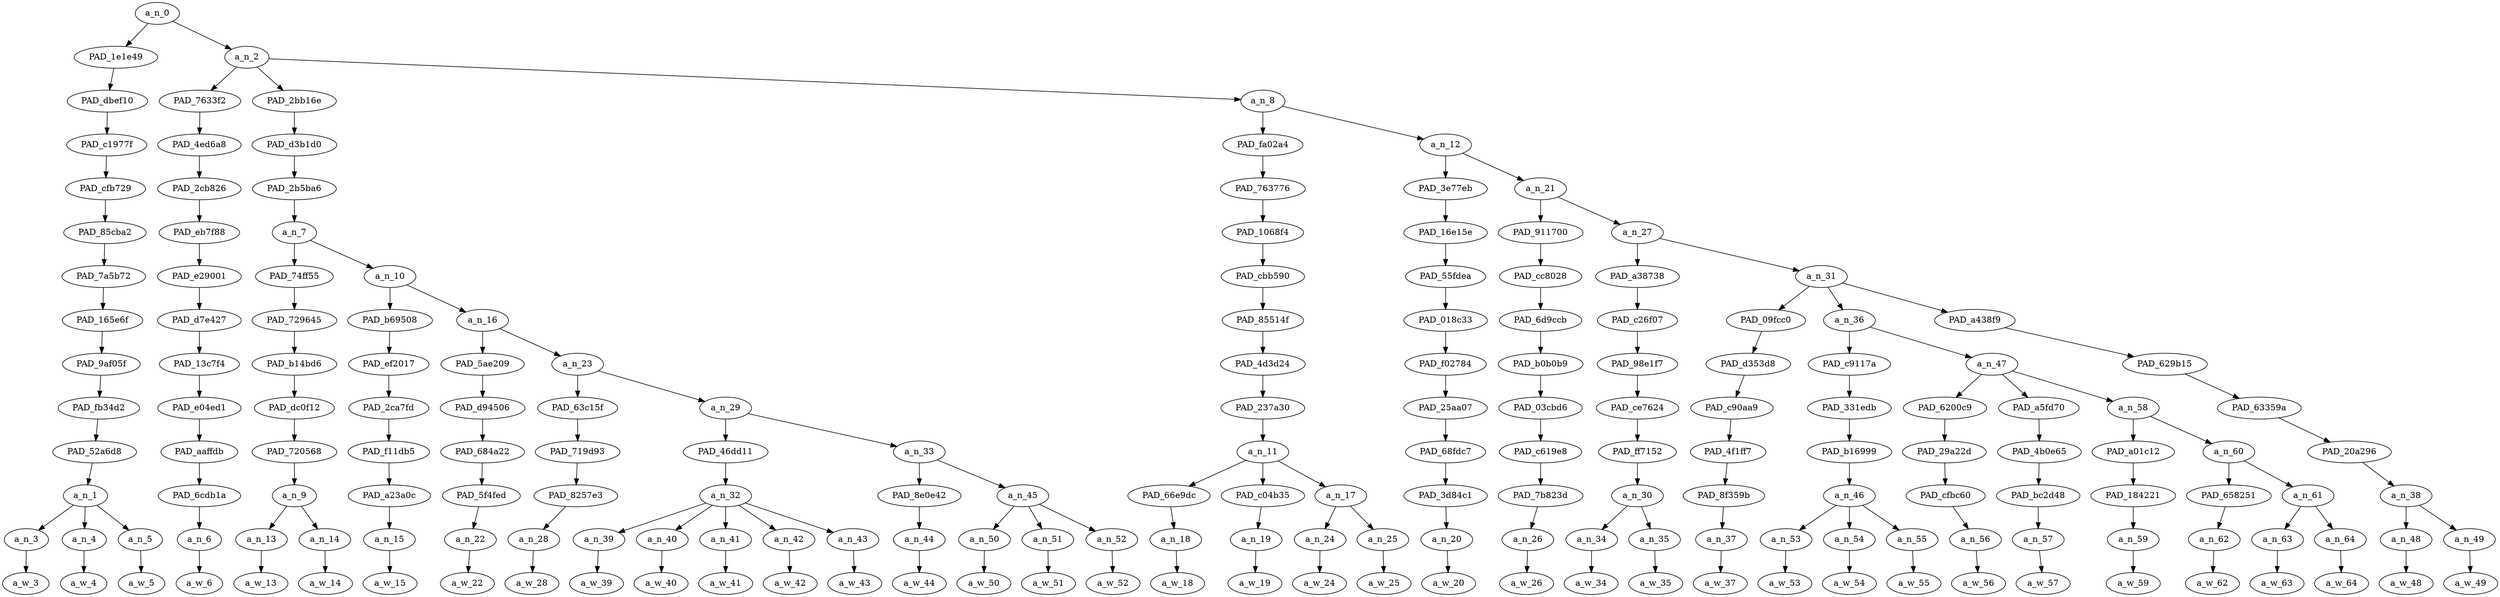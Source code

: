 strict digraph "" {
	a_n_0	[div_dir=-1,
		index=0,
		level=13,
		pos="5.641276041666667,13!",
		text_span="[0, 1, 2, 3, 4, 5, 6, 7, 8, 9, 10, 11, 12, 13, 14, 15, 16, 17, 18, 19, 20, 21, 22, 23, 24, 25, 26, 27, 28, 29, 30, 31, 32, 33, 34, \
35, 36, 37]",
		value=1.00000002];
	PAD_1e1e49	[div_dir=-1,
		index=0,
		level=12,
		pos="1.0,12!",
		text_span="[0, 1, 2]",
		value=0.05407781];
	a_n_0 -> PAD_1e1e49;
	a_n_2	[div_dir=-1,
		index=1,
		level=12,
		pos="10.282552083333334,12!",
		text_span="[3, 4, 5, 6, 7, 8, 9, 10, 11, 12, 13, 14, 15, 16, 17, 18, 19, 20, 21, 22, 23, 24, 25, 26, 27, 28, 29, 30, 31, 32, 33, 34, 35, 36, \
37]",
		value=0.94577709];
	a_n_0 -> a_n_2;
	PAD_dbef10	[div_dir=-1,
		index=0,
		level=11,
		pos="1.0,11!",
		text_span="[0, 1, 2]",
		value=0.05407781];
	PAD_1e1e49 -> PAD_dbef10;
	PAD_c1977f	[div_dir=-1,
		index=0,
		level=10,
		pos="1.0,10!",
		text_span="[0, 1, 2]",
		value=0.05407781];
	PAD_dbef10 -> PAD_c1977f;
	PAD_cfb729	[div_dir=-1,
		index=0,
		level=9,
		pos="1.0,9!",
		text_span="[0, 1, 2]",
		value=0.05407781];
	PAD_c1977f -> PAD_cfb729;
	PAD_85cba2	[div_dir=-1,
		index=0,
		level=8,
		pos="1.0,8!",
		text_span="[0, 1, 2]",
		value=0.05407781];
	PAD_cfb729 -> PAD_85cba2;
	PAD_7a5b72	[div_dir=-1,
		index=0,
		level=7,
		pos="1.0,7!",
		text_span="[0, 1, 2]",
		value=0.05407781];
	PAD_85cba2 -> PAD_7a5b72;
	PAD_165e6f	[div_dir=-1,
		index=0,
		level=6,
		pos="1.0,6!",
		text_span="[0, 1, 2]",
		value=0.05407781];
	PAD_7a5b72 -> PAD_165e6f;
	PAD_9af05f	[div_dir=-1,
		index=0,
		level=5,
		pos="1.0,5!",
		text_span="[0, 1, 2]",
		value=0.05407781];
	PAD_165e6f -> PAD_9af05f;
	PAD_fb34d2	[div_dir=-1,
		index=0,
		level=4,
		pos="1.0,4!",
		text_span="[0, 1, 2]",
		value=0.05407781];
	PAD_9af05f -> PAD_fb34d2;
	PAD_52a6d8	[div_dir=-1,
		index=0,
		level=3,
		pos="1.0,3!",
		text_span="[0, 1, 2]",
		value=0.05407781];
	PAD_fb34d2 -> PAD_52a6d8;
	a_n_1	[div_dir=-1,
		index=0,
		level=2,
		pos="1.0,2!",
		text_span="[0, 1, 2]",
		value=0.05407781];
	PAD_52a6d8 -> a_n_1;
	a_n_3	[div_dir=-1,
		index=0,
		level=1,
		pos="0.0,1!",
		text_span="[0]",
		value=0.01576036];
	a_n_1 -> a_n_3;
	a_n_4	[div_dir=-1,
		index=1,
		level=1,
		pos="1.0,1!",
		text_span="[1]",
		value=0.02080982];
	a_n_1 -> a_n_4;
	a_n_5	[div_dir=-1,
		index=2,
		level=1,
		pos="2.0,1!",
		text_span="[2]",
		value=0.01745982];
	a_n_1 -> a_n_5;
	a_w_3	[div_dir=0,
		index=0,
		level=0,
		pos="0,0!",
		text_span="[0]",
		value=the];
	a_n_3 -> a_w_3;
	a_w_4	[div_dir=0,
		index=1,
		level=0,
		pos="1,0!",
		text_span="[1]",
		value=labour];
	a_n_4 -> a_w_4;
	a_w_5	[div_dir=0,
		index=2,
		level=0,
		pos="2,0!",
		text_span="[2]",
		value=party];
	a_n_5 -> a_w_5;
	PAD_7633f2	[div_dir=-1,
		index=1,
		level=11,
		pos="3.0,11!",
		text_span="[3]",
		value=0.01910972];
	a_n_2 -> PAD_7633f2;
	PAD_2bb16e	[div_dir=-1,
		index=2,
		level=11,
		pos="5.9375,11!",
		text_span="[4, 5, 6, 7, 8, 9, 10, 11, 12, 13, 14, 15, 16, 17]",
		value=0.28965473];
	a_n_2 -> PAD_2bb16e;
	a_n_8	[div_dir=-1,
		index=3,
		level=11,
		pos="21.91015625,11!",
		text_span="[18, 19, 20, 21, 22, 23, 24, 25, 26, 27, 28, 29, 30, 31, 32, 33, 34, 35, 36, 37]",
		value=0.63687541];
	a_n_2 -> a_n_8;
	PAD_4ed6a8	[div_dir=-1,
		index=1,
		level=10,
		pos="3.0,10!",
		text_span="[3]",
		value=0.01910972];
	PAD_7633f2 -> PAD_4ed6a8;
	PAD_2cb826	[div_dir=-1,
		index=1,
		level=9,
		pos="3.0,9!",
		text_span="[3]",
		value=0.01910972];
	PAD_4ed6a8 -> PAD_2cb826;
	PAD_eb7f88	[div_dir=-1,
		index=1,
		level=8,
		pos="3.0,8!",
		text_span="[3]",
		value=0.01910972];
	PAD_2cb826 -> PAD_eb7f88;
	PAD_e29001	[div_dir=-1,
		index=1,
		level=7,
		pos="3.0,7!",
		text_span="[3]",
		value=0.01910972];
	PAD_eb7f88 -> PAD_e29001;
	PAD_d7e427	[div_dir=-1,
		index=1,
		level=6,
		pos="3.0,6!",
		text_span="[3]",
		value=0.01910972];
	PAD_e29001 -> PAD_d7e427;
	PAD_13c7f4	[div_dir=-1,
		index=1,
		level=5,
		pos="3.0,5!",
		text_span="[3]",
		value=0.01910972];
	PAD_d7e427 -> PAD_13c7f4;
	PAD_e04ed1	[div_dir=-1,
		index=1,
		level=4,
		pos="3.0,4!",
		text_span="[3]",
		value=0.01910972];
	PAD_13c7f4 -> PAD_e04ed1;
	PAD_aaffdb	[div_dir=-1,
		index=1,
		level=3,
		pos="3.0,3!",
		text_span="[3]",
		value=0.01910972];
	PAD_e04ed1 -> PAD_aaffdb;
	PAD_6cdb1a	[div_dir=-1,
		index=1,
		level=2,
		pos="3.0,2!",
		text_span="[3]",
		value=0.01910972];
	PAD_aaffdb -> PAD_6cdb1a;
	a_n_6	[div_dir=-1,
		index=3,
		level=1,
		pos="3.0,1!",
		text_span="[3]",
		value=0.01910972];
	PAD_6cdb1a -> a_n_6;
	a_w_6	[div_dir=0,
		index=3,
		level=0,
		pos="3,0!",
		text_span="[3]",
		value=has];
	a_n_6 -> a_w_6;
	PAD_d3b1d0	[div_dir=-1,
		index=2,
		level=10,
		pos="5.9375,10!",
		text_span="[4, 5, 6, 7, 8, 9, 10, 11, 12, 13, 14, 15, 16, 17]",
		value=0.28965473];
	PAD_2bb16e -> PAD_d3b1d0;
	PAD_2b5ba6	[div_dir=-1,
		index=2,
		level=9,
		pos="5.9375,9!",
		text_span="[4, 5, 6, 7, 8, 9, 10, 11, 12, 13, 14, 15, 16, 17]",
		value=0.28965473];
	PAD_d3b1d0 -> PAD_2b5ba6;
	a_n_7	[div_dir=-1,
		index=2,
		level=8,
		pos="5.9375,8!",
		text_span="[4, 5, 6, 7, 8, 9, 10, 11, 12, 13, 14, 15, 16, 17]",
		value=0.28965473];
	PAD_2b5ba6 -> a_n_7;
	PAD_74ff55	[div_dir=-1,
		index=2,
		level=7,
		pos="4.5,7!",
		text_span="[4, 5]",
		value=0.04766964];
	a_n_7 -> PAD_74ff55;
	a_n_10	[div_dir=-1,
		index=3,
		level=7,
		pos="7.375,7!",
		text_span="[6, 7, 8, 9, 10, 11, 12, 13, 14, 15, 16, 17]",
		value=0.24195211];
	a_n_7 -> a_n_10;
	PAD_729645	[div_dir=-1,
		index=2,
		level=6,
		pos="4.5,6!",
		text_span="[4, 5]",
		value=0.04766964];
	PAD_74ff55 -> PAD_729645;
	PAD_b14bd6	[div_dir=-1,
		index=2,
		level=5,
		pos="4.5,5!",
		text_span="[4, 5]",
		value=0.04766964];
	PAD_729645 -> PAD_b14bd6;
	PAD_dc0f12	[div_dir=-1,
		index=2,
		level=4,
		pos="4.5,4!",
		text_span="[4, 5]",
		value=0.04766964];
	PAD_b14bd6 -> PAD_dc0f12;
	PAD_720568	[div_dir=-1,
		index=2,
		level=3,
		pos="4.5,3!",
		text_span="[4, 5]",
		value=0.04766964];
	PAD_dc0f12 -> PAD_720568;
	a_n_9	[div_dir=-1,
		index=2,
		level=2,
		pos="4.5,2!",
		text_span="[4, 5]",
		value=0.04766964];
	PAD_720568 -> a_n_9;
	a_n_13	[div_dir=-1,
		index=4,
		level=1,
		pos="4.0,1!",
		text_span="[4]",
		value=0.02719716];
	a_n_9 -> a_n_13;
	a_n_14	[div_dir=-1,
		index=5,
		level=1,
		pos="5.0,1!",
		text_span="[5]",
		value=0.02042407];
	a_n_9 -> a_n_14;
	a_w_13	[div_dir=0,
		index=4,
		level=0,
		pos="4,0!",
		text_span="[4]",
		value="<number>"];
	a_n_13 -> a_w_13;
	a_w_14	[div_dir=0,
		index=5,
		level=0,
		pos="5,0!",
		text_span="[5]",
		value=mps];
	a_n_14 -> a_w_14;
	PAD_b69508	[div_dir=-1,
		index=3,
		level=6,
		pos="6.0,6!",
		text_span="[6]",
		value=0.01156244];
	a_n_10 -> PAD_b69508;
	a_n_16	[div_dir=-1,
		index=4,
		level=6,
		pos="8.75,6!",
		text_span="[7, 8, 9, 10, 11, 12, 13, 14, 15, 16, 17]",
		value=0.23036826];
	a_n_10 -> a_n_16;
	PAD_ef2017	[div_dir=-1,
		index=3,
		level=5,
		pos="6.0,5!",
		text_span="[6]",
		value=0.01156244];
	PAD_b69508 -> PAD_ef2017;
	PAD_2ca7fd	[div_dir=-1,
		index=3,
		level=4,
		pos="6.0,4!",
		text_span="[6]",
		value=0.01156244];
	PAD_ef2017 -> PAD_2ca7fd;
	PAD_f11db5	[div_dir=-1,
		index=3,
		level=3,
		pos="6.0,3!",
		text_span="[6]",
		value=0.01156244];
	PAD_2ca7fd -> PAD_f11db5;
	PAD_a23a0c	[div_dir=-1,
		index=3,
		level=2,
		pos="6.0,2!",
		text_span="[6]",
		value=0.01156244];
	PAD_f11db5 -> PAD_a23a0c;
	a_n_15	[div_dir=-1,
		index=6,
		level=1,
		pos="6.0,1!",
		text_span="[6]",
		value=0.01156244];
	PAD_a23a0c -> a_n_15;
	a_w_15	[div_dir=0,
		index=6,
		level=0,
		pos="6,0!",
		text_span="[6]",
		value=in];
	a_n_15 -> a_w_15;
	PAD_5ae209	[div_dir=-1,
		index=4,
		level=5,
		pos="7.0,5!",
		text_span="[7]",
		value=0.02060558];
	a_n_16 -> PAD_5ae209;
	a_n_23	[div_dir=1,
		index=5,
		level=5,
		pos="10.5,5!",
		text_span="[8, 9, 10, 11, 12, 13, 14, 15, 16, 17]",
		value=0.20975991];
	a_n_16 -> a_n_23;
	PAD_d94506	[div_dir=-1,
		index=4,
		level=4,
		pos="7.0,4!",
		text_span="[7]",
		value=0.02060558];
	PAD_5ae209 -> PAD_d94506;
	PAD_684a22	[div_dir=-1,
		index=4,
		level=3,
		pos="7.0,3!",
		text_span="[7]",
		value=0.02060558];
	PAD_d94506 -> PAD_684a22;
	PAD_5f4fed	[div_dir=-1,
		index=4,
		level=2,
		pos="7.0,2!",
		text_span="[7]",
		value=0.02060558];
	PAD_684a22 -> PAD_5f4fed;
	a_n_22	[div_dir=-1,
		index=7,
		level=1,
		pos="7.0,1!",
		text_span="[7]",
		value=0.02060558];
	PAD_5f4fed -> a_n_22;
	a_w_22	[div_dir=0,
		index=7,
		level=0,
		pos="7,0!",
		text_span="[7]",
		value=prison];
	a_n_22 -> a_w_22;
	PAD_63c15f	[div_dir=-1,
		index=5,
		level=4,
		pos="8.0,4!",
		text_span="[8]",
		value=0.01018321];
	a_n_23 -> PAD_63c15f;
	a_n_29	[div_dir=1,
		index=6,
		level=4,
		pos="13.0,4!",
		text_span="[9, 10, 11, 12, 13, 14, 15, 16, 17]",
		value=0.19957454];
	a_n_23 -> a_n_29;
	PAD_719d93	[div_dir=-1,
		index=5,
		level=3,
		pos="8.0,3!",
		text_span="[8]",
		value=0.01018321];
	PAD_63c15f -> PAD_719d93;
	PAD_8257e3	[div_dir=-1,
		index=5,
		level=2,
		pos="8.0,2!",
		text_span="[8]",
		value=0.01018321];
	PAD_719d93 -> PAD_8257e3;
	a_n_28	[div_dir=-1,
		index=8,
		level=1,
		pos="8.0,1!",
		text_span="[8]",
		value=0.01018321];
	PAD_8257e3 -> a_n_28;
	a_w_28	[div_dir=0,
		index=8,
		level=0,
		pos="8,0!",
		text_span="[8]",
		value=for];
	a_n_28 -> a_w_28;
	PAD_46dd11	[div_dir=1,
		index=6,
		level=3,
		pos="11.0,3!",
		text_span="[9, 10, 11, 12, 13]",
		value=0.11624426];
	a_n_29 -> PAD_46dd11;
	a_n_33	[div_dir=-1,
		index=7,
		level=3,
		pos="15.0,3!",
		text_span="[14, 15, 16, 17]",
		value=0.08331039];
	a_n_29 -> a_n_33;
	a_n_32	[div_dir=1,
		index=6,
		level=2,
		pos="11.0,2!",
		text_span="[9, 10, 11, 12, 13]",
		value=0.11624426];
	PAD_46dd11 -> a_n_32;
	a_n_39	[div_dir=1,
		index=9,
		level=1,
		pos="9.0,1!",
		text_span="[9]",
		value=0.05127683];
	a_n_32 -> a_n_39;
	a_n_40	[div_dir=1,
		index=10,
		level=1,
		pos="10.0,1!",
		text_span="[10]",
		value=0.01617963];
	a_n_32 -> a_n_40;
	a_n_41	[div_dir=-1,
		index=11,
		level=1,
		pos="11.0,1!",
		text_span="[11]",
		value=0.01881063];
	a_n_32 -> a_n_41;
	a_n_42	[div_dir=1,
		index=12,
		level=1,
		pos="12.0,1!",
		text_span="[12]",
		value=0.01106882];
	a_n_32 -> a_n_42;
	a_n_43	[div_dir=-1,
		index=13,
		level=1,
		pos="13.0,1!",
		text_span="[13]",
		value=0.01887373];
	a_n_32 -> a_n_43;
	a_w_39	[div_dir=0,
		index=9,
		level=0,
		pos="9,0!",
		text_span="[9]",
		value=paedophilia];
	a_n_39 -> a_w_39;
	a_w_40	[div_dir=0,
		index=10,
		level=0,
		pos="10,0!",
		text_span="[10]",
		value="<number>1"];
	a_n_40 -> a_w_40;
	a_w_41	[div_dir=0,
		index=11,
		level=0,
		pos="11,0!",
		text_span="[11]",
		value=mps1];
	a_n_41 -> a_w_41;
	a_w_42	[div_dir=0,
		index=12,
		level=0,
		pos="12,0!",
		text_span="[12]",
		value=and];
	a_n_42 -> a_w_42;
	a_w_43	[div_dir=0,
		index=13,
		level=0,
		pos="13,0!",
		text_span="[13]",
		value=councillors];
	a_n_43 -> a_w_43;
	PAD_8e0e42	[div_dir=-1,
		index=7,
		level=2,
		pos="14.0,2!",
		text_span="[14]",
		value=0.01487684];
	a_n_33 -> PAD_8e0e42;
	a_n_45	[div_dir=1,
		index=8,
		level=2,
		pos="16.0,2!",
		text_span="[15, 16, 17]",
		value=0.06842095];
	a_n_33 -> a_n_45;
	a_n_44	[div_dir=-1,
		index=14,
		level=1,
		pos="14.0,1!",
		text_span="[14]",
		value=0.01487684];
	PAD_8e0e42 -> a_n_44;
	a_w_44	[div_dir=0,
		index=14,
		level=0,
		pos="14,0!",
		text_span="[14]",
		value=on];
	a_n_44 -> a_w_44;
	a_n_50	[div_dir=-1,
		index=15,
		level=1,
		pos="15.0,1!",
		text_span="[15]",
		value=0.01343552];
	a_n_45 -> a_n_50;
	a_n_51	[div_dir=1,
		index=16,
		level=1,
		pos="16.0,1!",
		text_span="[16]",
		value=0.02759896];
	a_n_45 -> a_n_51;
	a_n_52	[div_dir=1,
		index=17,
		level=1,
		pos="17.0,1!",
		text_span="[17]",
		value=0.02737641];
	a_n_45 -> a_n_52;
	a_w_50	[div_dir=0,
		index=15,
		level=0,
		pos="15,0!",
		text_span="[15]",
		value=the1];
	a_n_50 -> a_w_50;
	a_w_51	[div_dir=0,
		index=16,
		level=0,
		pos="16,0!",
		text_span="[16]",
		value=sex];
	a_n_51 -> a_w_51;
	a_w_52	[div_dir=0,
		index=17,
		level=0,
		pos="17,0!",
		text_span="[17]",
		value=registry];
	a_n_52 -> a_w_52;
	PAD_fa02a4	[div_dir=1,
		index=3,
		level=10,
		pos="19.833333333333332,10!",
		text_span="[18, 19, 20, 21]",
		value=0.11381509];
	a_n_8 -> PAD_fa02a4;
	a_n_12	[div_dir=-1,
		index=4,
		level=10,
		pos="23.986979166666668,10!",
		text_span="[22, 23, 24, 25, 26, 27, 28, 29, 30, 31, 32, 33, 34, 35, 36, 37]",
		value=0.52292143];
	a_n_8 -> a_n_12;
	PAD_763776	[div_dir=1,
		index=3,
		level=9,
		pos="19.833333333333332,9!",
		text_span="[18, 19, 20, 21]",
		value=0.11381509];
	PAD_fa02a4 -> PAD_763776;
	PAD_1068f4	[div_dir=1,
		index=3,
		level=8,
		pos="19.833333333333332,8!",
		text_span="[18, 19, 20, 21]",
		value=0.11381509];
	PAD_763776 -> PAD_1068f4;
	PAD_cbb590	[div_dir=1,
		index=4,
		level=7,
		pos="19.833333333333332,7!",
		text_span="[18, 19, 20, 21]",
		value=0.11381509];
	PAD_1068f4 -> PAD_cbb590;
	PAD_85514f	[div_dir=1,
		index=5,
		level=6,
		pos="19.833333333333332,6!",
		text_span="[18, 19, 20, 21]",
		value=0.11381509];
	PAD_cbb590 -> PAD_85514f;
	PAD_4d3d24	[div_dir=1,
		index=6,
		level=5,
		pos="19.833333333333332,5!",
		text_span="[18, 19, 20, 21]",
		value=0.11381509];
	PAD_85514f -> PAD_4d3d24;
	PAD_237a30	[div_dir=1,
		index=7,
		level=4,
		pos="19.833333333333332,4!",
		text_span="[18, 19, 20, 21]",
		value=0.11381509];
	PAD_4d3d24 -> PAD_237a30;
	a_n_11	[div_dir=1,
		index=8,
		level=3,
		pos="19.833333333333332,3!",
		text_span="[18, 19, 20, 21]",
		value=0.11381509];
	PAD_237a30 -> a_n_11;
	PAD_66e9dc	[div_dir=1,
		index=10,
		level=2,
		pos="20.0,2!",
		text_span="[20]",
		value=0.03412353];
	a_n_11 -> PAD_66e9dc;
	PAD_c04b35	[div_dir=-1,
		index=11,
		level=2,
		pos="21.0,2!",
		text_span="[21]",
		value=0.03345414];
	a_n_11 -> PAD_c04b35;
	a_n_17	[div_dir=-1,
		index=9,
		level=2,
		pos="18.5,2!",
		text_span="[18, 19]",
		value=0.04616882];
	a_n_11 -> a_n_17;
	a_n_18	[div_dir=1,
		index=20,
		level=1,
		pos="20.0,1!",
		text_span="[20]",
		value=0.03412353];
	PAD_66e9dc -> a_n_18;
	a_w_18	[div_dir=0,
		index=20,
		level=0,
		pos="20,0!",
		text_span="[20]",
		value=white];
	a_n_18 -> a_w_18;
	a_n_19	[div_dir=-1,
		index=21,
		level=1,
		pos="21.0,1!",
		text_span="[21]",
		value=0.03345414];
	PAD_c04b35 -> a_n_19;
	a_w_19	[div_dir=0,
		index=21,
		level=0,
		pos="21,0!",
		text_span="[21]",
		value=kids];
	a_n_19 -> a_w_19;
	a_n_24	[div_dir=-1,
		index=18,
		level=1,
		pos="18.0,1!",
		text_span="[18]",
		value=0.02289960];
	a_n_17 -> a_n_24;
	a_n_25	[div_dir=1,
		index=19,
		level=1,
		pos="19.0,1!",
		text_span="[19]",
		value=0.02324970];
	a_n_17 -> a_n_25;
	a_w_24	[div_dir=0,
		index=18,
		level=0,
		pos="18,0!",
		text_span="[18]",
		value="<number>2"];
	a_n_24 -> a_w_24;
	a_w_25	[div_dir=0,
		index=19,
		level=0,
		pos="19,0!",
		text_span="[19]",
		value=million];
	a_n_25 -> a_w_25;
	PAD_3e77eb	[div_dir=1,
		index=4,
		level=9,
		pos="22.0,9!",
		text_span="[22]",
		value=0.03847655];
	a_n_12 -> PAD_3e77eb;
	a_n_21	[div_dir=-1,
		index=5,
		level=9,
		pos="25.973958333333336,9!",
		text_span="[23, 24, 25, 26, 27, 28, 29, 30, 31, 32, 33, 34, 35, 36, 37]",
		value=0.48426277];
	a_n_12 -> a_n_21;
	PAD_16e15e	[div_dir=1,
		index=4,
		level=8,
		pos="22.0,8!",
		text_span="[22]",
		value=0.03847655];
	PAD_3e77eb -> PAD_16e15e;
	PAD_55fdea	[div_dir=1,
		index=5,
		level=7,
		pos="22.0,7!",
		text_span="[22]",
		value=0.03847655];
	PAD_16e15e -> PAD_55fdea;
	PAD_018c33	[div_dir=1,
		index=6,
		level=6,
		pos="22.0,6!",
		text_span="[22]",
		value=0.03847655];
	PAD_55fdea -> PAD_018c33;
	PAD_f02784	[div_dir=1,
		index=7,
		level=5,
		pos="22.0,5!",
		text_span="[22]",
		value=0.03847655];
	PAD_018c33 -> PAD_f02784;
	PAD_25aa07	[div_dir=1,
		index=8,
		level=4,
		pos="22.0,4!",
		text_span="[22]",
		value=0.03847655];
	PAD_f02784 -> PAD_25aa07;
	PAD_68fdc7	[div_dir=1,
		index=9,
		level=3,
		pos="22.0,3!",
		text_span="[22]",
		value=0.03847655];
	PAD_25aa07 -> PAD_68fdc7;
	PAD_3d84c1	[div_dir=1,
		index=12,
		level=2,
		pos="22.0,2!",
		text_span="[22]",
		value=0.03847655];
	PAD_68fdc7 -> PAD_3d84c1;
	a_n_20	[div_dir=1,
		index=22,
		level=1,
		pos="22.0,1!",
		text_span="[22]",
		value=0.03847655];
	PAD_3d84c1 -> a_n_20;
	a_w_20	[div_dir=0,
		index=22,
		level=0,
		pos="22,0!",
		text_span="[22]",
		value=raped];
	a_n_20 -> a_w_20;
	PAD_911700	[div_dir=-1,
		index=5,
		level=8,
		pos="23.0,8!",
		text_span="[23]",
		value=0.02323912];
	a_n_21 -> PAD_911700;
	a_n_27	[div_dir=-1,
		index=6,
		level=8,
		pos="28.947916666666668,8!",
		text_span="[24, 25, 26, 27, 28, 29, 30, 31, 32, 33, 34, 35, 36, 37]",
		value=0.46083691];
	a_n_21 -> a_n_27;
	PAD_cc8028	[div_dir=-1,
		index=6,
		level=7,
		pos="23.0,7!",
		text_span="[23]",
		value=0.02323912];
	PAD_911700 -> PAD_cc8028;
	PAD_6d9ccb	[div_dir=-1,
		index=7,
		level=6,
		pos="23.0,6!",
		text_span="[23]",
		value=0.02323912];
	PAD_cc8028 -> PAD_6d9ccb;
	PAD_b0b0b9	[div_dir=-1,
		index=8,
		level=5,
		pos="23.0,5!",
		text_span="[23]",
		value=0.02323912];
	PAD_6d9ccb -> PAD_b0b0b9;
	PAD_03cbd6	[div_dir=-1,
		index=9,
		level=4,
		pos="23.0,4!",
		text_span="[23]",
		value=0.02323912];
	PAD_b0b0b9 -> PAD_03cbd6;
	PAD_c619e8	[div_dir=-1,
		index=10,
		level=3,
		pos="23.0,3!",
		text_span="[23]",
		value=0.02323912];
	PAD_03cbd6 -> PAD_c619e8;
	PAD_7b823d	[div_dir=-1,
		index=13,
		level=2,
		pos="23.0,2!",
		text_span="[23]",
		value=0.02323912];
	PAD_c619e8 -> PAD_7b823d;
	a_n_26	[div_dir=-1,
		index=23,
		level=1,
		pos="23.0,1!",
		text_span="[23]",
		value=0.02323912];
	PAD_7b823d -> a_n_26;
	a_w_26	[div_dir=0,
		index=23,
		level=0,
		pos="23,0!",
		text_span="[23]",
		value=by];
	a_n_26 -> a_w_26;
	PAD_a38738	[div_dir=-1,
		index=7,
		level=7,
		pos="24.5,7!",
		text_span="[24, 25]",
		value=0.20642860];
	a_n_27 -> PAD_a38738;
	a_n_31	[div_dir=-1,
		index=8,
		level=7,
		pos="33.395833333333336,7!",
		text_span="[26, 27, 28, 29, 30, 31, 32, 33, 34, 35, 36, 37]",
		value=0.25422318];
	a_n_27 -> a_n_31;
	PAD_c26f07	[div_dir=-1,
		index=8,
		level=6,
		pos="24.5,6!",
		text_span="[24, 25]",
		value=0.20642860];
	PAD_a38738 -> PAD_c26f07;
	PAD_98e1f7	[div_dir=-1,
		index=9,
		level=5,
		pos="24.5,5!",
		text_span="[24, 25]",
		value=0.20642860];
	PAD_c26f07 -> PAD_98e1f7;
	PAD_ce7624	[div_dir=-1,
		index=10,
		level=4,
		pos="24.5,4!",
		text_span="[24, 25]",
		value=0.20642860];
	PAD_98e1f7 -> PAD_ce7624;
	PAD_ff7152	[div_dir=-1,
		index=11,
		level=3,
		pos="24.5,3!",
		text_span="[24, 25]",
		value=0.20642860];
	PAD_ce7624 -> PAD_ff7152;
	a_n_30	[div_dir=-1,
		index=14,
		level=2,
		pos="24.5,2!",
		text_span="[24, 25]",
		value=0.20642860];
	PAD_ff7152 -> a_n_30;
	a_n_34	[div_dir=-1,
		index=24,
		level=1,
		pos="24.0,1!",
		text_span="[24]",
		value=0.14635289];
	a_n_30 -> a_n_34;
	a_n_35	[div_dir=-1,
		index=25,
		level=1,
		pos="25.0,1!",
		text_span="[25]",
		value=0.05977840];
	a_n_30 -> a_n_35;
	a_w_34	[div_dir=0,
		index=24,
		level=0,
		pos="24,0!",
		text_span="[24]",
		value=paki];
	a_n_34 -> a_w_34;
	a_w_35	[div_dir=0,
		index=25,
		level=0,
		pos="25,0!",
		text_span="[25]",
		value=muslims];
	a_n_35 -> a_w_35;
	PAD_09fcc0	[div_dir=-1,
		index=10,
		level=6,
		pos="35.0,6!",
		text_span="[35]",
		value=0.02016741];
	a_n_31 -> PAD_09fcc0;
	a_n_36	[div_dir=-1,
		index=9,
		level=6,
		pos="28.6875,6!",
		text_span="[26, 27, 28, 29, 30, 31, 32, 33, 34]",
		value=0.18438965];
	a_n_31 -> a_n_36;
	PAD_a438f9	[div_dir=1,
		index=11,
		level=6,
		pos="36.5,6!",
		text_span="[36, 37]",
		value=0.04960311];
	a_n_31 -> PAD_a438f9;
	PAD_d353d8	[div_dir=-1,
		index=12,
		level=5,
		pos="35.0,5!",
		text_span="[35]",
		value=0.02016741];
	PAD_09fcc0 -> PAD_d353d8;
	PAD_c90aa9	[div_dir=-1,
		index=15,
		level=4,
		pos="35.0,4!",
		text_span="[35]",
		value=0.02016741];
	PAD_d353d8 -> PAD_c90aa9;
	PAD_4f1ff7	[div_dir=-1,
		index=17,
		level=3,
		pos="35.0,3!",
		text_span="[35]",
		value=0.02016741];
	PAD_c90aa9 -> PAD_4f1ff7;
	PAD_8f359b	[div_dir=-1,
		index=21,
		level=2,
		pos="35.0,2!",
		text_span="[35]",
		value=0.02016741];
	PAD_4f1ff7 -> PAD_8f359b;
	a_n_37	[div_dir=-1,
		index=35,
		level=1,
		pos="35.0,1!",
		text_span="[35]",
		value=0.02016741];
	PAD_8f359b -> a_n_37;
	a_w_37	[div_dir=0,
		index=35,
		level=0,
		pos="35,0!",
		text_span="[35]",
		value=and1];
	a_n_37 -> a_w_37;
	PAD_c9117a	[div_dir=-1,
		index=10,
		level=5,
		pos="27.0,5!",
		text_span="[26, 27, 28]",
		value=0.06243393];
	a_n_36 -> PAD_c9117a;
	a_n_47	[div_dir=-1,
		index=11,
		level=5,
		pos="30.375,5!",
		text_span="[29, 30, 31, 32, 33, 34]",
		value=0.12188149];
	a_n_36 -> a_n_47;
	PAD_331edb	[div_dir=-1,
		index=11,
		level=4,
		pos="27.0,4!",
		text_span="[26, 27, 28]",
		value=0.06243393];
	PAD_c9117a -> PAD_331edb;
	PAD_b16999	[div_dir=-1,
		index=12,
		level=3,
		pos="27.0,3!",
		text_span="[26, 27, 28]",
		value=0.06243393];
	PAD_331edb -> PAD_b16999;
	a_n_46	[div_dir=-1,
		index=15,
		level=2,
		pos="27.0,2!",
		text_span="[26, 27, 28]",
		value=0.06243393];
	PAD_b16999 -> a_n_46;
	a_n_53	[div_dir=-1,
		index=26,
		level=1,
		pos="26.0,1!",
		text_span="[26]",
		value=0.01858437];
	a_n_46 -> a_n_53;
	a_n_54	[div_dir=-1,
		index=27,
		level=1,
		pos="27.0,1!",
		text_span="[27]",
		value=0.02082006];
	a_n_46 -> a_n_54;
	a_n_55	[div_dir=-1,
		index=28,
		level=1,
		pos="28.0,1!",
		text_span="[28]",
		value=0.02299413];
	a_n_46 -> a_n_55;
	a_w_53	[div_dir=0,
		index=26,
		level=0,
		pos="26,0!",
		text_span="[26]",
		value=all];
	a_n_53 -> a_w_53;
	a_w_54	[div_dir=0,
		index=27,
		level=0,
		pos="27,0!",
		text_span="[27]",
		value=labour1];
	a_n_54 -> a_w_54;
	a_w_55	[div_dir=0,
		index=28,
		level=0,
		pos="28,0!",
		text_span="[28]",
		value=voters];
	a_n_55 -> a_w_55;
	PAD_6200c9	[div_dir=-1,
		index=12,
		level=4,
		pos="29.0,4!",
		text_span="[29]",
		value=0.02222103];
	a_n_47 -> PAD_6200c9;
	PAD_a5fd70	[div_dir=1,
		index=13,
		level=4,
		pos="30.0,4!",
		text_span="[30]",
		value=0.03091754];
	a_n_47 -> PAD_a5fd70;
	a_n_58	[div_dir=-1,
		index=14,
		level=4,
		pos="32.125,4!",
		text_span="[31, 32, 33, 34]",
		value=0.06867691];
	a_n_47 -> a_n_58;
	PAD_29a22d	[div_dir=-1,
		index=13,
		level=3,
		pos="29.0,3!",
		text_span="[29]",
		value=0.02222103];
	PAD_6200c9 -> PAD_29a22d;
	PAD_cfbc60	[div_dir=-1,
		index=16,
		level=2,
		pos="29.0,2!",
		text_span="[29]",
		value=0.02222103];
	PAD_29a22d -> PAD_cfbc60;
	a_n_56	[div_dir=-1,
		index=29,
		level=1,
		pos="29.0,1!",
		text_span="[29]",
		value=0.02222103];
	PAD_cfbc60 -> a_n_56;
	a_w_56	[div_dir=0,
		index=29,
		level=0,
		pos="29,0!",
		text_span="[29]",
		value=covered];
	a_n_56 -> a_w_56;
	PAD_4b0e65	[div_dir=1,
		index=14,
		level=3,
		pos="30.0,3!",
		text_span="[30]",
		value=0.03091754];
	PAD_a5fd70 -> PAD_4b0e65;
	PAD_bc2d48	[div_dir=1,
		index=17,
		level=2,
		pos="30.0,2!",
		text_span="[30]",
		value=0.03091754];
	PAD_4b0e65 -> PAD_bc2d48;
	a_n_57	[div_dir=1,
		index=30,
		level=1,
		pos="30.0,1!",
		text_span="[30]",
		value=0.03091754];
	PAD_bc2d48 -> a_n_57;
	a_w_57	[div_dir=0,
		index=30,
		level=0,
		pos="30,0!",
		text_span="[30]",
		value=up];
	a_n_57 -> a_w_57;
	PAD_a01c12	[div_dir=-1,
		index=15,
		level=3,
		pos="31.0,3!",
		text_span="[31]",
		value=0.01279393];
	a_n_58 -> PAD_a01c12;
	a_n_60	[div_dir=-1,
		index=16,
		level=3,
		pos="33.25,3!",
		text_span="[32, 33, 34]",
		value=0.05582630];
	a_n_58 -> a_n_60;
	PAD_184221	[div_dir=-1,
		index=18,
		level=2,
		pos="31.0,2!",
		text_span="[31]",
		value=0.01279393];
	PAD_a01c12 -> PAD_184221;
	a_n_59	[div_dir=-1,
		index=31,
		level=1,
		pos="31.0,1!",
		text_span="[31]",
		value=0.01279393];
	PAD_184221 -> a_n_59;
	a_w_59	[div_dir=0,
		index=31,
		level=0,
		pos="31,0!",
		text_span="[31]",
		value=by1];
	a_n_59 -> a_w_59;
	PAD_658251	[div_dir=-1,
		index=20,
		level=2,
		pos="34.0,2!",
		text_span="[34]",
		value=0.01836152];
	a_n_60 -> PAD_658251;
	a_n_61	[div_dir=1,
		index=19,
		level=2,
		pos="32.5,2!",
		text_span="[32, 33]",
		value=0.03742186];
	a_n_60 -> a_n_61;
	a_n_62	[div_dir=-1,
		index=34,
		level=1,
		pos="34.0,1!",
		text_span="[34]",
		value=0.01836152];
	PAD_658251 -> a_n_62;
	a_w_62	[div_dir=0,
		index=34,
		level=0,
		pos="34,0!",
		text_span="[34]",
		value=mps2];
	a_n_62 -> a_w_62;
	a_n_63	[div_dir=-1,
		index=32,
		level=1,
		pos="32.0,1!",
		text_span="[32]",
		value=0.01646730];
	a_n_61 -> a_n_63;
	a_n_64	[div_dir=1,
		index=33,
		level=1,
		pos="33.0,1!",
		text_span="[33]",
		value=0.02095064];
	a_n_61 -> a_n_64;
	a_w_63	[div_dir=0,
		index=32,
		level=0,
		pos="32,0!",
		text_span="[32]",
		value=labour2];
	a_n_63 -> a_w_63;
	a_w_64	[div_dir=0,
		index=33,
		level=0,
		pos="33,0!",
		text_span="[33]",
		value=councils];
	a_n_64 -> a_w_64;
	PAD_629b15	[div_dir=1,
		index=13,
		level=5,
		pos="36.5,5!",
		text_span="[36, 37]",
		value=0.04960311];
	PAD_a438f9 -> PAD_629b15;
	PAD_63359a	[div_dir=1,
		index=16,
		level=4,
		pos="36.5,4!",
		text_span="[36, 37]",
		value=0.04960311];
	PAD_629b15 -> PAD_63359a;
	PAD_20a296	[div_dir=1,
		index=18,
		level=3,
		pos="36.5,3!",
		text_span="[36, 37]",
		value=0.04960311];
	PAD_63359a -> PAD_20a296;
	a_n_38	[div_dir=1,
		index=22,
		level=2,
		pos="36.5,2!",
		text_span="[36, 37]",
		value=0.04960311];
	PAD_20a296 -> a_n_38;
	a_n_48	[div_dir=-1,
		index=36,
		level=1,
		pos="36.0,1!",
		text_span="[36]",
		value=0.01591726];
	a_n_38 -> a_n_48;
	a_n_49	[div_dir=1,
		index=37,
		level=1,
		pos="37.0,1!",
		text_span="[37]",
		value=0.03366121];
	a_n_38 -> a_n_49;
	a_w_48	[div_dir=0,
		index=36,
		level=0,
		pos="36,0!",
		text_span="[36]",
		value=a];
	a_n_48 -> a_w_48;
	a_w_49	[div_dir=0,
		index=37,
		level=0,
		pos="37,0!",
		text_span="[37]",
		value=pm];
	a_n_49 -> a_w_49;
}
